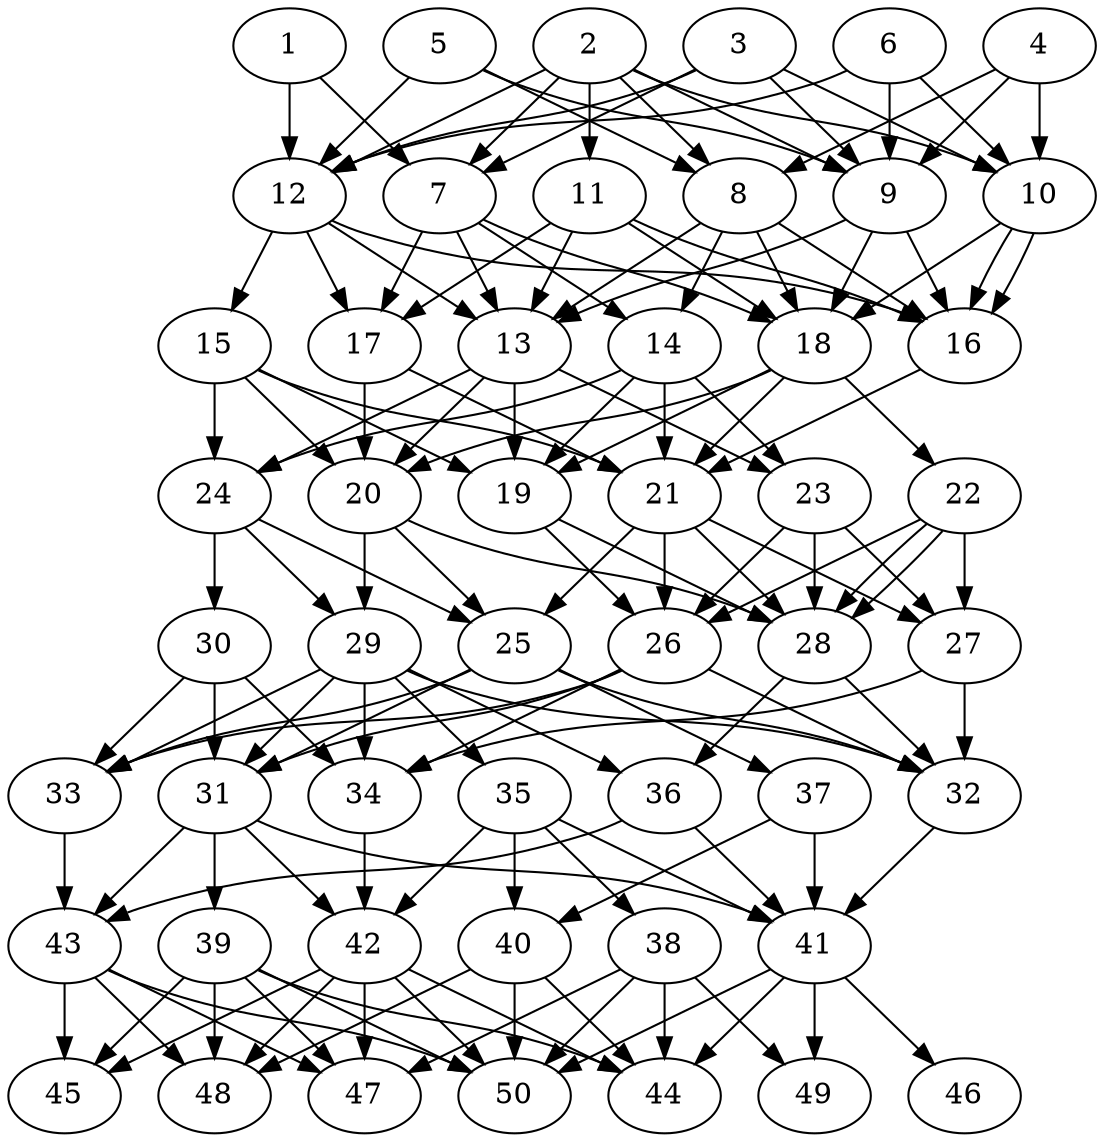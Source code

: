 // DAG automatically generated by daggen at Thu Oct  3 14:07:56 2019
// ./daggen --dot -n 50 --ccr 0.3 --fat 0.5 --regular 0.9 --density 0.9 --mindata 5242880 --maxdata 52428800 
digraph G {
  1 [size="46981120", alpha="0.07", expect_size="14094336"] 
  1 -> 7 [size ="14094336"]
  1 -> 12 [size ="14094336"]
  2 [size="63006720", alpha="0.01", expect_size="18902016"] 
  2 -> 7 [size ="18902016"]
  2 -> 8 [size ="18902016"]
  2 -> 9 [size ="18902016"]
  2 -> 10 [size ="18902016"]
  2 -> 11 [size ="18902016"]
  2 -> 12 [size ="18902016"]
  3 [size="78912853", alpha="0.01", expect_size="23673856"] 
  3 -> 7 [size ="23673856"]
  3 -> 9 [size ="23673856"]
  3 -> 10 [size ="23673856"]
  3 -> 12 [size ="23673856"]
  4 [size="91897173", alpha="0.04", expect_size="27569152"] 
  4 -> 8 [size ="27569152"]
  4 -> 9 [size ="27569152"]
  4 -> 10 [size ="27569152"]
  5 [size="164628480", alpha="0.20", expect_size="49388544"] 
  5 -> 8 [size ="49388544"]
  5 -> 9 [size ="49388544"]
  5 -> 12 [size ="49388544"]
  6 [size="86142293", alpha="0.03", expect_size="25842688"] 
  6 -> 9 [size ="25842688"]
  6 -> 10 [size ="25842688"]
  6 -> 12 [size ="25842688"]
  7 [size="145797120", alpha="0.15", expect_size="43739136"] 
  7 -> 13 [size ="43739136"]
  7 -> 14 [size ="43739136"]
  7 -> 17 [size ="43739136"]
  7 -> 18 [size ="43739136"]
  8 [size="157583360", alpha="0.05", expect_size="47275008"] 
  8 -> 13 [size ="47275008"]
  8 -> 14 [size ="47275008"]
  8 -> 16 [size ="47275008"]
  8 -> 18 [size ="47275008"]
  9 [size="58675200", alpha="0.07", expect_size="17602560"] 
  9 -> 13 [size ="17602560"]
  9 -> 16 [size ="17602560"]
  9 -> 18 [size ="17602560"]
  10 [size="64955733", alpha="0.08", expect_size="19486720"] 
  10 -> 16 [size ="19486720"]
  10 -> 16 [size ="19486720"]
  10 -> 18 [size ="19486720"]
  11 [size="62208000", alpha="0.12", expect_size="18662400"] 
  11 -> 13 [size ="18662400"]
  11 -> 16 [size ="18662400"]
  11 -> 17 [size ="18662400"]
  11 -> 18 [size ="18662400"]
  12 [size="116722347", alpha="0.11", expect_size="35016704"] 
  12 -> 13 [size ="35016704"]
  12 -> 15 [size ="35016704"]
  12 -> 16 [size ="35016704"]
  12 -> 17 [size ="35016704"]
  13 [size="128399360", alpha="0.14", expect_size="38519808"] 
  13 -> 19 [size ="38519808"]
  13 -> 20 [size ="38519808"]
  13 -> 23 [size ="38519808"]
  13 -> 24 [size ="38519808"]
  14 [size="136311467", alpha="0.13", expect_size="40893440"] 
  14 -> 19 [size ="40893440"]
  14 -> 21 [size ="40893440"]
  14 -> 23 [size ="40893440"]
  14 -> 24 [size ="40893440"]
  15 [size="166451200", alpha="0.07", expect_size="49935360"] 
  15 -> 19 [size ="49935360"]
  15 -> 20 [size ="49935360"]
  15 -> 21 [size ="49935360"]
  15 -> 24 [size ="49935360"]
  16 [size="163713707", alpha="0.18", expect_size="49114112"] 
  16 -> 21 [size ="49114112"]
  17 [size="29818880", alpha="0.11", expect_size="8945664"] 
  17 -> 20 [size ="8945664"]
  17 -> 21 [size ="8945664"]
  18 [size="148660907", alpha="0.01", expect_size="44598272"] 
  18 -> 19 [size ="44598272"]
  18 -> 20 [size ="44598272"]
  18 -> 21 [size ="44598272"]
  18 -> 22 [size ="44598272"]
  19 [size="30754133", alpha="0.00", expect_size="9226240"] 
  19 -> 26 [size ="9226240"]
  19 -> 28 [size ="9226240"]
  20 [size="87176533", alpha="0.10", expect_size="26152960"] 
  20 -> 25 [size ="26152960"]
  20 -> 28 [size ="26152960"]
  20 -> 29 [size ="26152960"]
  21 [size="152930987", alpha="0.05", expect_size="45879296"] 
  21 -> 25 [size ="45879296"]
  21 -> 26 [size ="45879296"]
  21 -> 27 [size ="45879296"]
  21 -> 28 [size ="45879296"]
  22 [size="87736320", alpha="0.04", expect_size="26320896"] 
  22 -> 26 [size ="26320896"]
  22 -> 27 [size ="26320896"]
  22 -> 28 [size ="26320896"]
  22 -> 28 [size ="26320896"]
  23 [size="18114560", alpha="0.12", expect_size="5434368"] 
  23 -> 26 [size ="5434368"]
  23 -> 27 [size ="5434368"]
  23 -> 28 [size ="5434368"]
  24 [size="131140267", alpha="0.09", expect_size="39342080"] 
  24 -> 25 [size ="39342080"]
  24 -> 29 [size ="39342080"]
  24 -> 30 [size ="39342080"]
  25 [size="74960213", alpha="0.05", expect_size="22488064"] 
  25 -> 31 [size ="22488064"]
  25 -> 32 [size ="22488064"]
  25 -> 33 [size ="22488064"]
  25 -> 37 [size ="22488064"]
  26 [size="130007040", alpha="0.10", expect_size="39002112"] 
  26 -> 31 [size ="39002112"]
  26 -> 32 [size ="39002112"]
  26 -> 33 [size ="39002112"]
  26 -> 34 [size ="39002112"]
  27 [size="111994880", alpha="0.10", expect_size="33598464"] 
  27 -> 32 [size ="33598464"]
  27 -> 34 [size ="33598464"]
  28 [size="38027947", alpha="0.09", expect_size="11408384"] 
  28 -> 32 [size ="11408384"]
  28 -> 36 [size ="11408384"]
  29 [size="47878827", alpha="0.13", expect_size="14363648"] 
  29 -> 31 [size ="14363648"]
  29 -> 32 [size ="14363648"]
  29 -> 33 [size ="14363648"]
  29 -> 34 [size ="14363648"]
  29 -> 35 [size ="14363648"]
  29 -> 36 [size ="14363648"]
  30 [size="49083733", alpha="0.03", expect_size="14725120"] 
  30 -> 31 [size ="14725120"]
  30 -> 33 [size ="14725120"]
  30 -> 34 [size ="14725120"]
  31 [size="131368960", alpha="0.19", expect_size="39410688"] 
  31 -> 39 [size ="39410688"]
  31 -> 41 [size ="39410688"]
  31 -> 42 [size ="39410688"]
  31 -> 43 [size ="39410688"]
  32 [size="166956373", alpha="0.07", expect_size="50086912"] 
  32 -> 41 [size ="50086912"]
  33 [size="44086613", alpha="0.09", expect_size="13225984"] 
  33 -> 43 [size ="13225984"]
  34 [size="138775893", alpha="0.07", expect_size="41632768"] 
  34 -> 42 [size ="41632768"]
  35 [size="53589333", alpha="0.03", expect_size="16076800"] 
  35 -> 38 [size ="16076800"]
  35 -> 40 [size ="16076800"]
  35 -> 41 [size ="16076800"]
  35 -> 42 [size ="16076800"]
  36 [size="92965547", alpha="0.18", expect_size="27889664"] 
  36 -> 41 [size ="27889664"]
  36 -> 43 [size ="27889664"]
  37 [size="168284160", alpha="0.15", expect_size="50485248"] 
  37 -> 40 [size ="50485248"]
  37 -> 41 [size ="50485248"]
  38 [size="93300053", alpha="0.08", expect_size="27990016"] 
  38 -> 44 [size ="27990016"]
  38 -> 47 [size ="27990016"]
  38 -> 49 [size ="27990016"]
  38 -> 50 [size ="27990016"]
  39 [size="165403307", alpha="0.03", expect_size="49620992"] 
  39 -> 44 [size ="49620992"]
  39 -> 45 [size ="49620992"]
  39 -> 47 [size ="49620992"]
  39 -> 48 [size ="49620992"]
  39 -> 50 [size ="49620992"]
  40 [size="111223467", alpha="0.07", expect_size="33367040"] 
  40 -> 44 [size ="33367040"]
  40 -> 48 [size ="33367040"]
  40 -> 50 [size ="33367040"]
  41 [size="135526400", alpha="0.08", expect_size="40657920"] 
  41 -> 44 [size ="40657920"]
  41 -> 46 [size ="40657920"]
  41 -> 49 [size ="40657920"]
  41 -> 50 [size ="40657920"]
  42 [size="125760853", alpha="0.18", expect_size="37728256"] 
  42 -> 44 [size ="37728256"]
  42 -> 45 [size ="37728256"]
  42 -> 47 [size ="37728256"]
  42 -> 48 [size ="37728256"]
  42 -> 50 [size ="37728256"]
  43 [size="23886507", alpha="0.08", expect_size="7165952"] 
  43 -> 45 [size ="7165952"]
  43 -> 47 [size ="7165952"]
  43 -> 48 [size ="7165952"]
  43 -> 50 [size ="7165952"]
  44 [size="98112853", alpha="0.13", expect_size="29433856"] 
  45 [size="152709120", alpha="0.05", expect_size="45812736"] 
  46 [size="22070613", alpha="0.11", expect_size="6621184"] 
  47 [size="167014400", alpha="0.09", expect_size="50104320"] 
  48 [size="128027307", alpha="0.10", expect_size="38408192"] 
  49 [size="36290560", alpha="0.14", expect_size="10887168"] 
  50 [size="62371840", alpha="0.03", expect_size="18711552"] 
}
